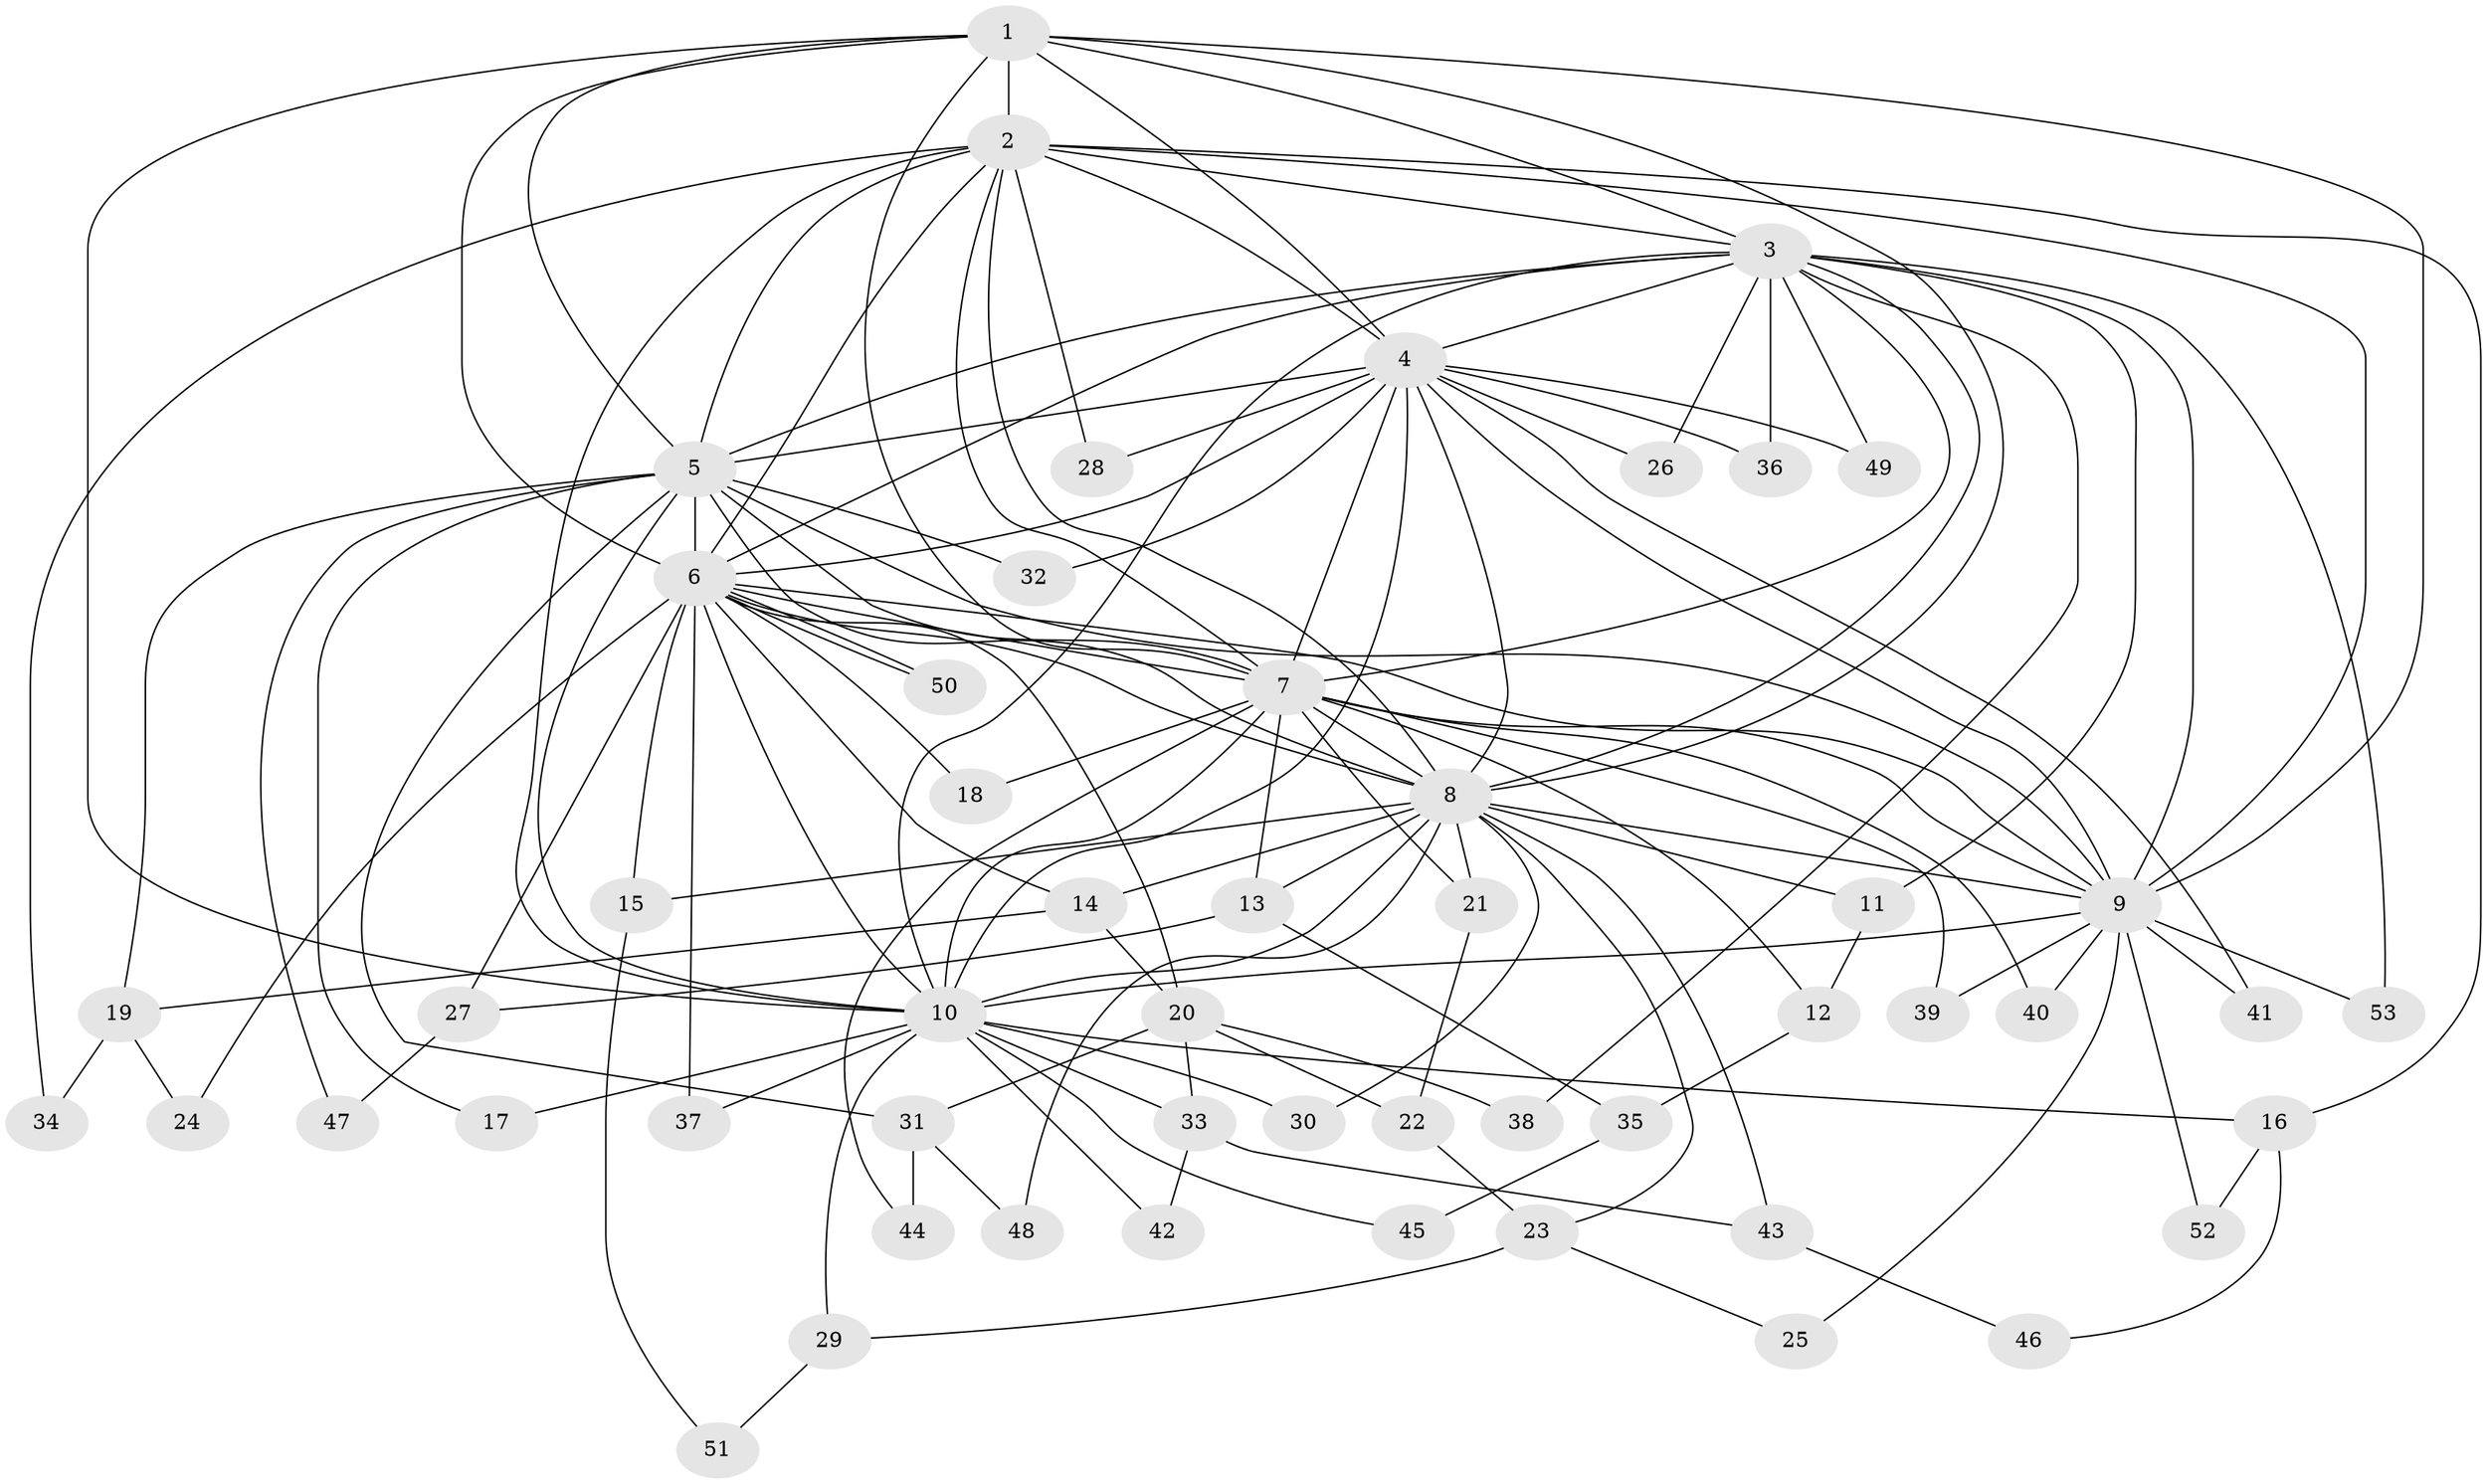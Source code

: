 // Generated by graph-tools (version 1.1) at 2025/01/03/09/25 03:01:33]
// undirected, 53 vertices, 131 edges
graph export_dot {
graph [start="1"]
  node [color=gray90,style=filled];
  1;
  2;
  3;
  4;
  5;
  6;
  7;
  8;
  9;
  10;
  11;
  12;
  13;
  14;
  15;
  16;
  17;
  18;
  19;
  20;
  21;
  22;
  23;
  24;
  25;
  26;
  27;
  28;
  29;
  30;
  31;
  32;
  33;
  34;
  35;
  36;
  37;
  38;
  39;
  40;
  41;
  42;
  43;
  44;
  45;
  46;
  47;
  48;
  49;
  50;
  51;
  52;
  53;
  1 -- 2;
  1 -- 3;
  1 -- 4;
  1 -- 5;
  1 -- 6;
  1 -- 7;
  1 -- 8;
  1 -- 9;
  1 -- 10;
  2 -- 3;
  2 -- 4;
  2 -- 5;
  2 -- 6;
  2 -- 7;
  2 -- 8;
  2 -- 9;
  2 -- 10;
  2 -- 16;
  2 -- 28;
  2 -- 34;
  3 -- 4;
  3 -- 5;
  3 -- 6;
  3 -- 7;
  3 -- 8;
  3 -- 9;
  3 -- 10;
  3 -- 11;
  3 -- 26;
  3 -- 36;
  3 -- 38;
  3 -- 49;
  3 -- 53;
  4 -- 5;
  4 -- 6;
  4 -- 7;
  4 -- 8;
  4 -- 9;
  4 -- 10;
  4 -- 26;
  4 -- 28;
  4 -- 32;
  4 -- 36;
  4 -- 41;
  4 -- 49;
  5 -- 6;
  5 -- 7;
  5 -- 8;
  5 -- 9;
  5 -- 10;
  5 -- 17;
  5 -- 19;
  5 -- 31;
  5 -- 32;
  5 -- 47;
  6 -- 7;
  6 -- 8;
  6 -- 9;
  6 -- 10;
  6 -- 14;
  6 -- 15;
  6 -- 18;
  6 -- 20;
  6 -- 24;
  6 -- 27;
  6 -- 37;
  6 -- 50;
  6 -- 50;
  7 -- 8;
  7 -- 9;
  7 -- 10;
  7 -- 12;
  7 -- 13;
  7 -- 18;
  7 -- 21;
  7 -- 39;
  7 -- 40;
  7 -- 44;
  8 -- 9;
  8 -- 10;
  8 -- 11;
  8 -- 13;
  8 -- 14;
  8 -- 15;
  8 -- 21;
  8 -- 23;
  8 -- 30;
  8 -- 43;
  8 -- 48;
  9 -- 10;
  9 -- 25;
  9 -- 39;
  9 -- 40;
  9 -- 41;
  9 -- 52;
  9 -- 53;
  10 -- 16;
  10 -- 17;
  10 -- 29;
  10 -- 30;
  10 -- 33;
  10 -- 37;
  10 -- 42;
  10 -- 45;
  11 -- 12;
  12 -- 35;
  13 -- 27;
  13 -- 35;
  14 -- 19;
  14 -- 20;
  15 -- 51;
  16 -- 46;
  16 -- 52;
  19 -- 24;
  19 -- 34;
  20 -- 22;
  20 -- 31;
  20 -- 33;
  20 -- 38;
  21 -- 22;
  22 -- 23;
  23 -- 25;
  23 -- 29;
  27 -- 47;
  29 -- 51;
  31 -- 44;
  31 -- 48;
  33 -- 42;
  33 -- 43;
  35 -- 45;
  43 -- 46;
}
